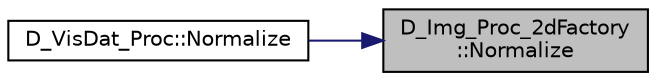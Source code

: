 digraph "D_Img_Proc_2dFactory::Normalize"
{
 // LATEX_PDF_SIZE
  edge [fontname="Helvetica",fontsize="10",labelfontname="Helvetica",labelfontsize="10"];
  node [fontname="Helvetica",fontsize="10",shape=record];
  rankdir="RL";
  Node1 [label="D_Img_Proc_2dFactory\l::Normalize",height=0.2,width=0.4,color="black", fillcolor="grey75", style="filled", fontcolor="black",tooltip=" "];
  Node1 -> Node2 [dir="back",color="midnightblue",fontsize="10",style="solid",fontname="Helvetica"];
  Node2 [label="D_VisDat_Proc::Normalize",height=0.2,width=0.4,color="black", fillcolor="white", style="filled",URL="$class_d___vis_dat___proc.html#a1b2d7c745fad976cfa9e4d64cfef7011",tooltip=" "];
}
